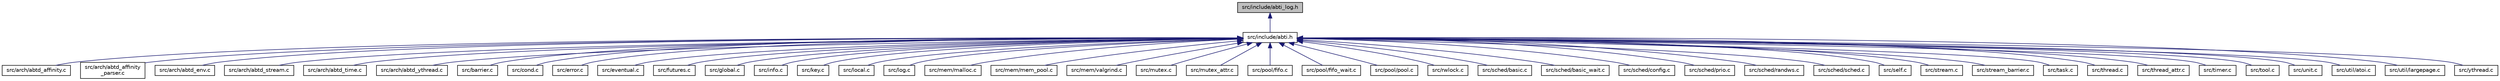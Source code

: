 digraph "src/include/abti_log.h"
{
  edge [fontname="Helvetica",fontsize="10",labelfontname="Helvetica",labelfontsize="10"];
  node [fontname="Helvetica",fontsize="10",shape=record];
  Node1 [label="src/include/abti_log.h",height=0.2,width=0.4,color="black", fillcolor="grey75", style="filled" fontcolor="black"];
  Node1 -> Node2 [dir="back",color="midnightblue",fontsize="10",style="solid",fontname="Helvetica"];
  Node2 [label="src/include/abti.h",height=0.2,width=0.4,color="black", fillcolor="white", style="filled",URL="$d5/d03/abti_8h.html"];
  Node2 -> Node3 [dir="back",color="midnightblue",fontsize="10",style="solid",fontname="Helvetica"];
  Node3 [label="src/arch/abtd_affinity.c",height=0.2,width=0.4,color="black", fillcolor="white", style="filled",URL="$d2/d45/abtd__affinity_8c.html"];
  Node2 -> Node4 [dir="back",color="midnightblue",fontsize="10",style="solid",fontname="Helvetica"];
  Node4 [label="src/arch/abtd_affinity\l_parser.c",height=0.2,width=0.4,color="black", fillcolor="white", style="filled",URL="$d0/d31/abtd__affinity__parser_8c.html"];
  Node2 -> Node5 [dir="back",color="midnightblue",fontsize="10",style="solid",fontname="Helvetica"];
  Node5 [label="src/arch/abtd_env.c",height=0.2,width=0.4,color="black", fillcolor="white", style="filled",URL="$de/d68/abtd__env_8c.html"];
  Node2 -> Node6 [dir="back",color="midnightblue",fontsize="10",style="solid",fontname="Helvetica"];
  Node6 [label="src/arch/abtd_stream.c",height=0.2,width=0.4,color="black", fillcolor="white", style="filled",URL="$d2/d12/abtd__stream_8c.html"];
  Node2 -> Node7 [dir="back",color="midnightblue",fontsize="10",style="solid",fontname="Helvetica"];
  Node7 [label="src/arch/abtd_time.c",height=0.2,width=0.4,color="black", fillcolor="white", style="filled",URL="$d1/d57/abtd__time_8c.html"];
  Node2 -> Node8 [dir="back",color="midnightblue",fontsize="10",style="solid",fontname="Helvetica"];
  Node8 [label="src/arch/abtd_ythread.c",height=0.2,width=0.4,color="black", fillcolor="white", style="filled",URL="$de/d1a/abtd__ythread_8c.html"];
  Node2 -> Node9 [dir="back",color="midnightblue",fontsize="10",style="solid",fontname="Helvetica"];
  Node9 [label="src/barrier.c",height=0.2,width=0.4,color="black", fillcolor="white", style="filled",URL="$d8/d80/barrier_8c.html"];
  Node2 -> Node10 [dir="back",color="midnightblue",fontsize="10",style="solid",fontname="Helvetica"];
  Node10 [label="src/cond.c",height=0.2,width=0.4,color="black", fillcolor="white", style="filled",URL="$df/d4b/cond_8c.html"];
  Node2 -> Node11 [dir="back",color="midnightblue",fontsize="10",style="solid",fontname="Helvetica"];
  Node11 [label="src/error.c",height=0.2,width=0.4,color="black", fillcolor="white", style="filled",URL="$db/dcc/error_8c.html"];
  Node2 -> Node12 [dir="back",color="midnightblue",fontsize="10",style="solid",fontname="Helvetica"];
  Node12 [label="src/eventual.c",height=0.2,width=0.4,color="black", fillcolor="white", style="filled",URL="$d0/da9/eventual_8c.html"];
  Node2 -> Node13 [dir="back",color="midnightblue",fontsize="10",style="solid",fontname="Helvetica"];
  Node13 [label="src/futures.c",height=0.2,width=0.4,color="black", fillcolor="white", style="filled",URL="$dc/df6/futures_8c.html"];
  Node2 -> Node14 [dir="back",color="midnightblue",fontsize="10",style="solid",fontname="Helvetica"];
  Node14 [label="src/global.c",height=0.2,width=0.4,color="black", fillcolor="white", style="filled",URL="$dc/d57/global_8c.html"];
  Node2 -> Node15 [dir="back",color="midnightblue",fontsize="10",style="solid",fontname="Helvetica"];
  Node15 [label="src/info.c",height=0.2,width=0.4,color="black", fillcolor="white", style="filled",URL="$d5/d35/info_8c.html"];
  Node2 -> Node16 [dir="back",color="midnightblue",fontsize="10",style="solid",fontname="Helvetica"];
  Node16 [label="src/key.c",height=0.2,width=0.4,color="black", fillcolor="white", style="filled",URL="$db/dfd/key_8c.html"];
  Node2 -> Node17 [dir="back",color="midnightblue",fontsize="10",style="solid",fontname="Helvetica"];
  Node17 [label="src/local.c",height=0.2,width=0.4,color="black", fillcolor="white", style="filled",URL="$d2/dac/local_8c.html"];
  Node2 -> Node18 [dir="back",color="midnightblue",fontsize="10",style="solid",fontname="Helvetica"];
  Node18 [label="src/log.c",height=0.2,width=0.4,color="black", fillcolor="white", style="filled",URL="$d7/df8/log_8c.html"];
  Node2 -> Node19 [dir="back",color="midnightblue",fontsize="10",style="solid",fontname="Helvetica"];
  Node19 [label="src/mem/malloc.c",height=0.2,width=0.4,color="black", fillcolor="white", style="filled",URL="$d6/dcd/malloc_8c.html"];
  Node2 -> Node20 [dir="back",color="midnightblue",fontsize="10",style="solid",fontname="Helvetica"];
  Node20 [label="src/mem/mem_pool.c",height=0.2,width=0.4,color="black", fillcolor="white", style="filled",URL="$d9/d73/mem__pool_8c.html"];
  Node2 -> Node21 [dir="back",color="midnightblue",fontsize="10",style="solid",fontname="Helvetica"];
  Node21 [label="src/mem/valgrind.c",height=0.2,width=0.4,color="black", fillcolor="white", style="filled",URL="$d0/d31/valgrind_8c.html"];
  Node2 -> Node22 [dir="back",color="midnightblue",fontsize="10",style="solid",fontname="Helvetica"];
  Node22 [label="src/mutex.c",height=0.2,width=0.4,color="black", fillcolor="white", style="filled",URL="$d8/d62/mutex_8c.html"];
  Node2 -> Node23 [dir="back",color="midnightblue",fontsize="10",style="solid",fontname="Helvetica"];
  Node23 [label="src/mutex_attr.c",height=0.2,width=0.4,color="black", fillcolor="white", style="filled",URL="$da/d36/mutex__attr_8c.html"];
  Node2 -> Node24 [dir="back",color="midnightblue",fontsize="10",style="solid",fontname="Helvetica"];
  Node24 [label="src/pool/fifo.c",height=0.2,width=0.4,color="black", fillcolor="white", style="filled",URL="$da/d6b/fifo_8c.html"];
  Node2 -> Node25 [dir="back",color="midnightblue",fontsize="10",style="solid",fontname="Helvetica"];
  Node25 [label="src/pool/fifo_wait.c",height=0.2,width=0.4,color="black", fillcolor="white", style="filled",URL="$d2/dc8/fifo__wait_8c.html"];
  Node2 -> Node26 [dir="back",color="midnightblue",fontsize="10",style="solid",fontname="Helvetica"];
  Node26 [label="src/pool/pool.c",height=0.2,width=0.4,color="black", fillcolor="white", style="filled",URL="$d4/de5/pool_8c.html"];
  Node2 -> Node27 [dir="back",color="midnightblue",fontsize="10",style="solid",fontname="Helvetica"];
  Node27 [label="src/rwlock.c",height=0.2,width=0.4,color="black", fillcolor="white", style="filled",URL="$d5/d49/rwlock_8c.html"];
  Node2 -> Node28 [dir="back",color="midnightblue",fontsize="10",style="solid",fontname="Helvetica"];
  Node28 [label="src/sched/basic.c",height=0.2,width=0.4,color="black", fillcolor="white", style="filled",URL="$d8/da2/basic_8c.html"];
  Node2 -> Node29 [dir="back",color="midnightblue",fontsize="10",style="solid",fontname="Helvetica"];
  Node29 [label="src/sched/basic_wait.c",height=0.2,width=0.4,color="black", fillcolor="white", style="filled",URL="$da/dfb/basic__wait_8c.html"];
  Node2 -> Node30 [dir="back",color="midnightblue",fontsize="10",style="solid",fontname="Helvetica"];
  Node30 [label="src/sched/config.c",height=0.2,width=0.4,color="black", fillcolor="white", style="filled",URL="$d3/d95/config_8c.html"];
  Node2 -> Node31 [dir="back",color="midnightblue",fontsize="10",style="solid",fontname="Helvetica"];
  Node31 [label="src/sched/prio.c",height=0.2,width=0.4,color="black", fillcolor="white", style="filled",URL="$d2/d84/prio_8c.html"];
  Node2 -> Node32 [dir="back",color="midnightblue",fontsize="10",style="solid",fontname="Helvetica"];
  Node32 [label="src/sched/randws.c",height=0.2,width=0.4,color="black", fillcolor="white", style="filled",URL="$da/d51/randws_8c.html"];
  Node2 -> Node33 [dir="back",color="midnightblue",fontsize="10",style="solid",fontname="Helvetica"];
  Node33 [label="src/sched/sched.c",height=0.2,width=0.4,color="black", fillcolor="white", style="filled",URL="$db/dbe/sched_8c.html"];
  Node2 -> Node34 [dir="back",color="midnightblue",fontsize="10",style="solid",fontname="Helvetica"];
  Node34 [label="src/self.c",height=0.2,width=0.4,color="black", fillcolor="white", style="filled",URL="$d4/d2c/self_8c.html"];
  Node2 -> Node35 [dir="back",color="midnightblue",fontsize="10",style="solid",fontname="Helvetica"];
  Node35 [label="src/stream.c",height=0.2,width=0.4,color="black", fillcolor="white", style="filled",URL="$d8/d4d/stream_8c.html"];
  Node2 -> Node36 [dir="back",color="midnightblue",fontsize="10",style="solid",fontname="Helvetica"];
  Node36 [label="src/stream_barrier.c",height=0.2,width=0.4,color="black", fillcolor="white", style="filled",URL="$d0/db8/stream__barrier_8c.html"];
  Node2 -> Node37 [dir="back",color="midnightblue",fontsize="10",style="solid",fontname="Helvetica"];
  Node37 [label="src/task.c",height=0.2,width=0.4,color="black", fillcolor="white", style="filled",URL="$d3/d3f/task_8c.html"];
  Node2 -> Node38 [dir="back",color="midnightblue",fontsize="10",style="solid",fontname="Helvetica"];
  Node38 [label="src/thread.c",height=0.2,width=0.4,color="black", fillcolor="white", style="filled",URL="$d3/de7/thread_8c.html"];
  Node2 -> Node39 [dir="back",color="midnightblue",fontsize="10",style="solid",fontname="Helvetica"];
  Node39 [label="src/thread_attr.c",height=0.2,width=0.4,color="black", fillcolor="white", style="filled",URL="$de/de6/thread__attr_8c.html"];
  Node2 -> Node40 [dir="back",color="midnightblue",fontsize="10",style="solid",fontname="Helvetica"];
  Node40 [label="src/timer.c",height=0.2,width=0.4,color="black", fillcolor="white", style="filled",URL="$df/d41/timer_8c.html"];
  Node2 -> Node41 [dir="back",color="midnightblue",fontsize="10",style="solid",fontname="Helvetica"];
  Node41 [label="src/tool.c",height=0.2,width=0.4,color="black", fillcolor="white", style="filled",URL="$df/db9/tool_8c.html"];
  Node2 -> Node42 [dir="back",color="midnightblue",fontsize="10",style="solid",fontname="Helvetica"];
  Node42 [label="src/unit.c",height=0.2,width=0.4,color="black", fillcolor="white", style="filled",URL="$da/d1d/unit_8c.html"];
  Node2 -> Node43 [dir="back",color="midnightblue",fontsize="10",style="solid",fontname="Helvetica"];
  Node43 [label="src/util/atoi.c",height=0.2,width=0.4,color="black", fillcolor="white", style="filled",URL="$df/d93/atoi_8c.html"];
  Node2 -> Node44 [dir="back",color="midnightblue",fontsize="10",style="solid",fontname="Helvetica"];
  Node44 [label="src/util/largepage.c",height=0.2,width=0.4,color="black", fillcolor="white", style="filled",URL="$da/de7/largepage_8c.html"];
  Node2 -> Node45 [dir="back",color="midnightblue",fontsize="10",style="solid",fontname="Helvetica"];
  Node45 [label="src/ythread.c",height=0.2,width=0.4,color="black", fillcolor="white", style="filled",URL="$d4/d0d/ythread_8c.html"];
}
